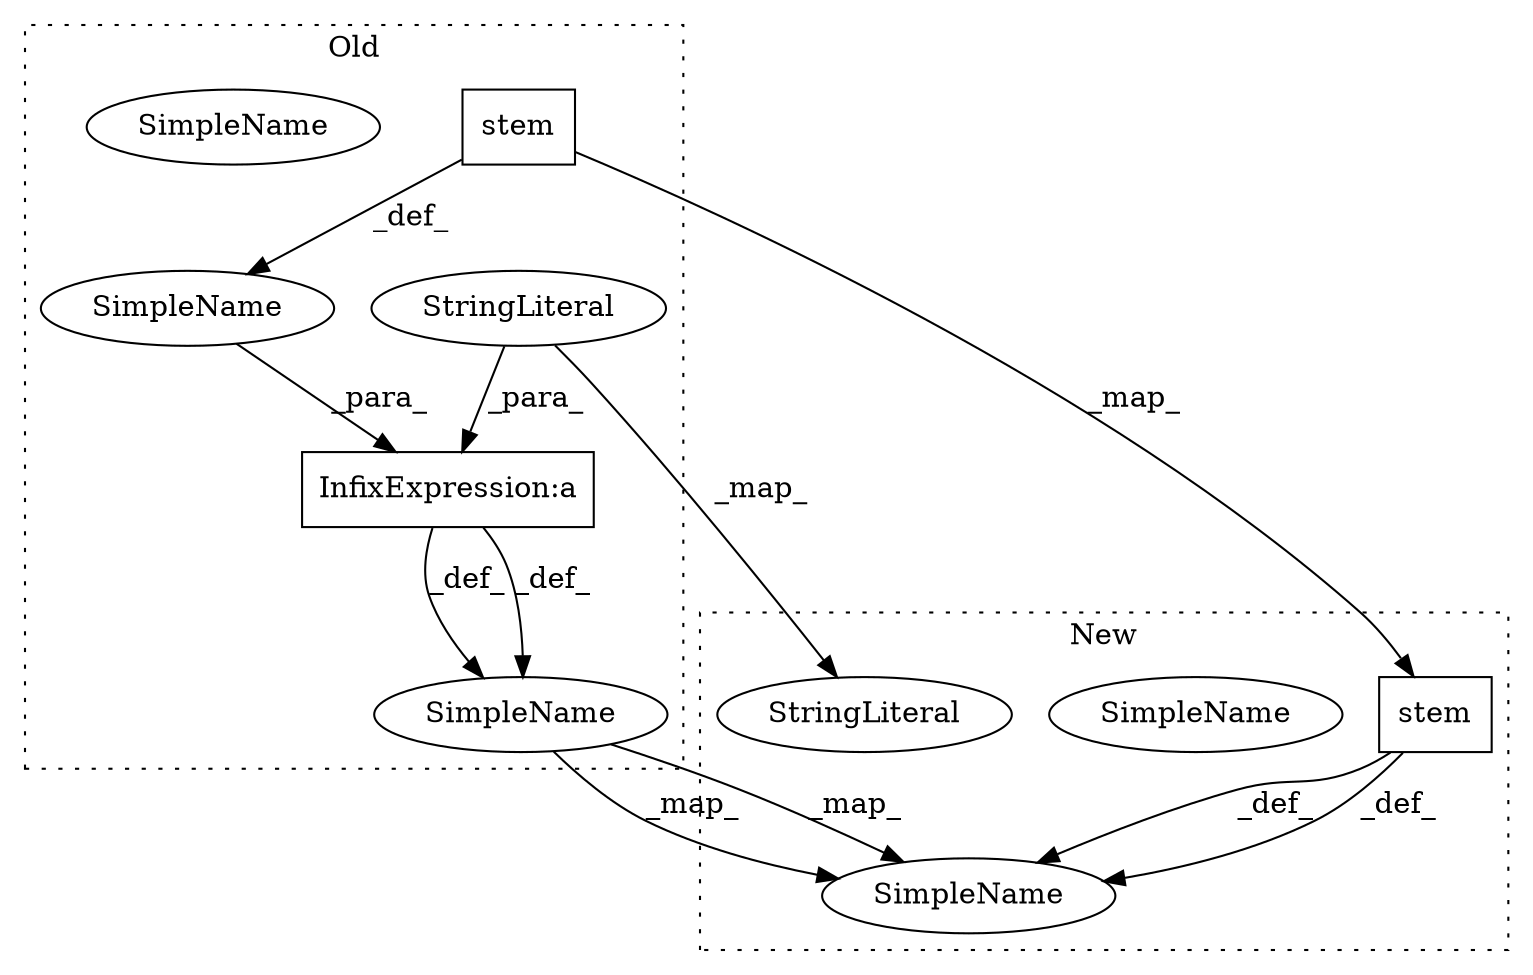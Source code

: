 digraph G {
subgraph cluster0 {
1 [label="stem" a="32" s="4349,4364" l="5,1" shape="box"];
3 [label="SimpleName" a="42" s="4267" l="14" shape="ellipse"];
6 [label="SimpleName" a="42" s="4267" l="14" shape="ellipse"];
7 [label="SimpleName" a="42" s="" l="" shape="ellipse"];
8 [label="InfixExpression:a" a="27" s="4333" l="3" shape="box"];
9 [label="StringLiteral" a="45" s="4308" l="25" shape="ellipse"];
label = "Old";
style="dotted";
}
subgraph cluster1 {
2 [label="stem" a="32" s="4346,4361" l="5,1" shape="box"];
4 [label="SimpleName" a="42" s="4267" l="14" shape="ellipse"];
5 [label="SimpleName" a="42" s="4267" l="14" shape="ellipse"];
10 [label="StringLiteral" a="45" s="4308" l="24" shape="ellipse"];
label = "New";
style="dotted";
}
1 -> 2 [label="_map_"];
1 -> 7 [label="_def_"];
2 -> 5 [label="_def_"];
2 -> 5 [label="_def_"];
6 -> 5 [label="_map_"];
6 -> 5 [label="_map_"];
7 -> 8 [label="_para_"];
8 -> 6 [label="_def_"];
8 -> 6 [label="_def_"];
9 -> 8 [label="_para_"];
9 -> 10 [label="_map_"];
}